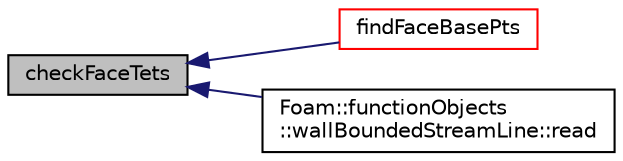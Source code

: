digraph "checkFaceTets"
{
  bgcolor="transparent";
  edge [fontname="Helvetica",fontsize="10",labelfontname="Helvetica",labelfontsize="10"];
  node [fontname="Helvetica",fontsize="10",shape=record];
  rankdir="LR";
  Node1 [label="checkFaceTets",height=0.2,width=0.4,color="black", fillcolor="grey75", style="filled", fontcolor="black"];
  Node1 -> Node2 [dir="back",color="midnightblue",fontsize="10",style="solid",fontname="Helvetica"];
  Node2 [label="findFaceBasePts",height=0.2,width=0.4,color="red",URL="$a01967.html#a3336759b0c761efa929d4adf95831754",tooltip="Find a suitable base point for each face for decomposition. "];
  Node1 -> Node3 [dir="back",color="midnightblue",fontsize="10",style="solid",fontname="Helvetica"];
  Node3 [label="Foam::functionObjects\l::wallBoundedStreamLine::read",height=0.2,width=0.4,color="black",URL="$a02943.html#afac0600fef97b05534a595ce00b272ed",tooltip="Read the field average data. "];
}
